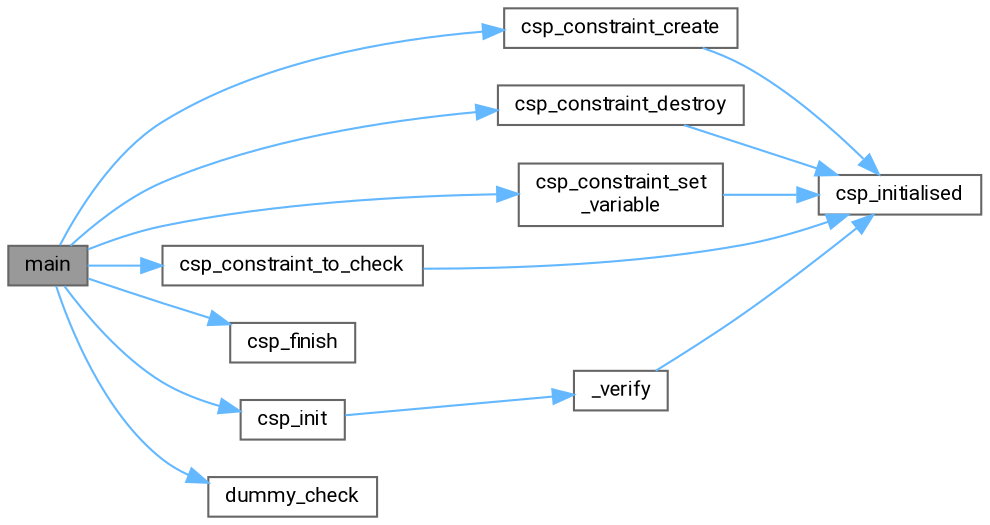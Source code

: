 digraph "main"
{
 // LATEX_PDF_SIZE
  bgcolor="transparent";
  edge [fontname=Roboto,fontsize=10,labelfontname=Roboto,labelfontsize=10];
  node [fontname=Roboto,fontsize=10,shape=box,height=0.2,width=0.4];
  rankdir="LR";
  Node1 [id="Node000001",label="main",height=0.2,width=0.4,color="gray40", fillcolor="grey60", style="filled", fontcolor="black",tooltip=" "];
  Node1 -> Node2 [id="edge1_Node000001_Node000002",color="steelblue1",style="solid",tooltip=" "];
  Node2 [id="Node000002",label="csp_constraint_create",height=0.2,width=0.4,color="grey40", fillcolor="white", style="filled",URL="$csp_8c.html#a7c7ffdd26fbe5e2729b593cc6937cdcf",tooltip="Creates a new constraint with the specified arity and check function."];
  Node2 -> Node3 [id="edge2_Node000002_Node000003",color="steelblue1",style="solid",tooltip=" "];
  Node3 [id="Node000003",label="csp_initialised",height=0.2,width=0.4,color="grey40", fillcolor="white", style="filled",URL="$csp_8c.html#aca1712012517bff1090a471f502cf729",tooltip="Checks if the CSP library is initialized."];
  Node1 -> Node4 [id="edge3_Node000001_Node000004",color="steelblue1",style="solid",tooltip=" "];
  Node4 [id="Node000004",label="csp_constraint_destroy",height=0.2,width=0.4,color="grey40", fillcolor="white", style="filled",URL="$csp_8c.html#a8fd5c98995a35845e7e57f9b13666231",tooltip="Destroys a constraint and frees all associated resources."];
  Node4 -> Node3 [id="edge4_Node000004_Node000003",color="steelblue1",style="solid",tooltip=" "];
  Node1 -> Node5 [id="edge5_Node000001_Node000005",color="steelblue1",style="solid",tooltip=" "];
  Node5 [id="Node000005",label="csp_constraint_set\l_variable",height=0.2,width=0.4,color="grey40", fillcolor="white", style="filled",URL="$csp_8c.html#a6929282e729d2c786b6be546b1c3e312",tooltip="Sets which CSP variable is related to a specific position in the constraint."];
  Node5 -> Node3 [id="edge6_Node000005_Node000003",color="steelblue1",style="solid",tooltip=" "];
  Node1 -> Node6 [id="edge7_Node000001_Node000006",color="steelblue1",style="solid",tooltip=" "];
  Node6 [id="Node000006",label="csp_constraint_to_check",height=0.2,width=0.4,color="grey40", fillcolor="white", style="filled",URL="$csp_8c.html#a8e96fe29fce42103f0e6dc9cc5baa167",tooltip="Determines if a constraint can be checked at the current stage of problem solving."];
  Node6 -> Node3 [id="edge8_Node000006_Node000003",color="steelblue1",style="solid",tooltip=" "];
  Node1 -> Node7 [id="edge9_Node000001_Node000007",color="steelblue1",style="solid",tooltip=" "];
  Node7 [id="Node000007",label="csp_finish",height=0.2,width=0.4,color="grey40", fillcolor="white", style="filled",URL="$csp_8c.html#a1cb2bdbf4475cdf23c40206614fd5d53",tooltip="Finalizes the CSP library."];
  Node1 -> Node8 [id="edge10_Node000001_Node000008",color="steelblue1",style="solid",tooltip=" "];
  Node8 [id="Node000008",label="csp_init",height=0.2,width=0.4,color="grey40", fillcolor="white", style="filled",URL="$csp_8c.html#a9ae781811992703aec18cf10d7685c80",tooltip="Initializes the CSP library."];
  Node8 -> Node9 [id="edge11_Node000008_Node000009",color="steelblue1",style="solid",tooltip=" "];
  Node9 [id="Node000009",label="_verify",height=0.2,width=0.4,color="grey40", fillcolor="white", style="filled",URL="$csp_8c.html#afdbe5d4548be89653cd14254ecfc3efc",tooltip=" "];
  Node9 -> Node3 [id="edge12_Node000009_Node000003",color="steelblue1",style="solid",tooltip=" "];
  Node1 -> Node10 [id="edge13_Node000001_Node000010",color="steelblue1",style="solid",tooltip=" "];
  Node10 [id="Node000010",label="dummy_check",height=0.2,width=0.4,color="grey40", fillcolor="white", style="filled",URL="$test-constraint-to-check_8c.html#ab45cf7470550c633d13e78705f038840",tooltip=" "];
}
